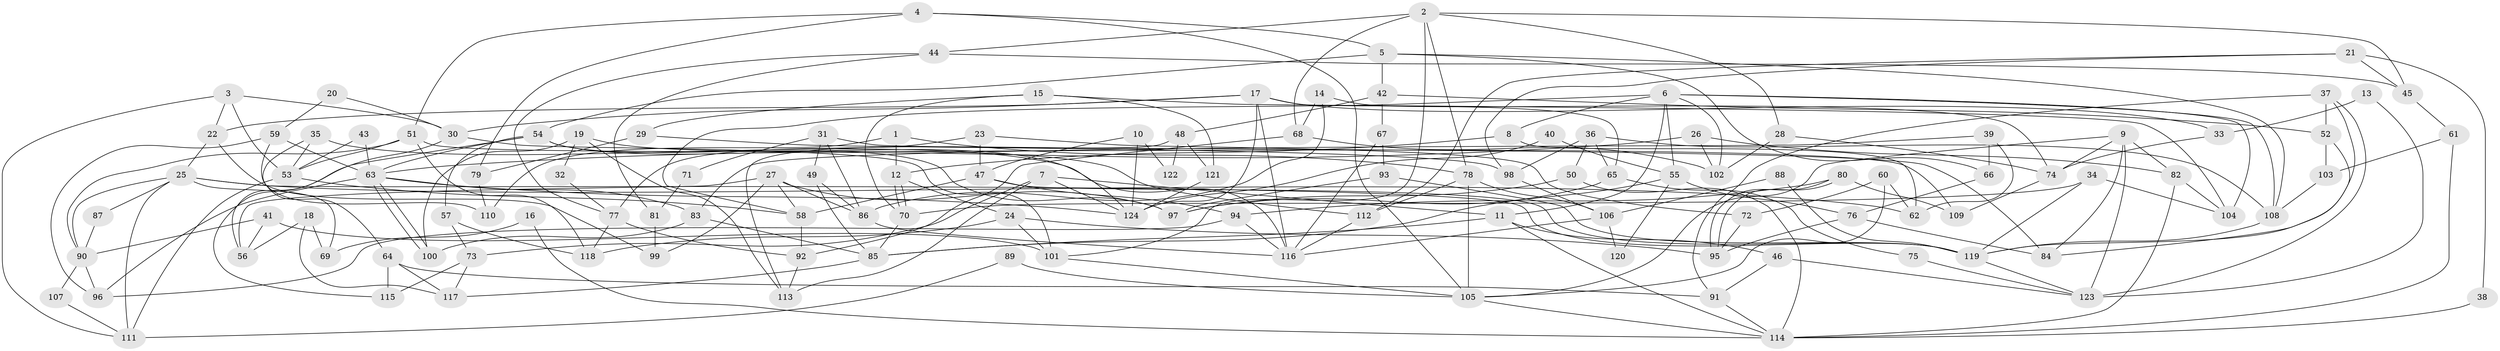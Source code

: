 // coarse degree distribution, {3: 0.14516129032258066, 5: 0.1774193548387097, 10: 0.04838709677419355, 4: 0.20967741935483872, 7: 0.11290322580645161, 9: 0.03225806451612903, 6: 0.1935483870967742, 8: 0.04838709677419355, 11: 0.016129032258064516, 2: 0.016129032258064516}
// Generated by graph-tools (version 1.1) at 2025/37/03/04/25 23:37:12]
// undirected, 124 vertices, 248 edges
graph export_dot {
  node [color=gray90,style=filled];
  1;
  2;
  3;
  4;
  5;
  6;
  7;
  8;
  9;
  10;
  11;
  12;
  13;
  14;
  15;
  16;
  17;
  18;
  19;
  20;
  21;
  22;
  23;
  24;
  25;
  26;
  27;
  28;
  29;
  30;
  31;
  32;
  33;
  34;
  35;
  36;
  37;
  38;
  39;
  40;
  41;
  42;
  43;
  44;
  45;
  46;
  47;
  48;
  49;
  50;
  51;
  52;
  53;
  54;
  55;
  56;
  57;
  58;
  59;
  60;
  61;
  62;
  63;
  64;
  65;
  66;
  67;
  68;
  69;
  70;
  71;
  72;
  73;
  74;
  75;
  76;
  77;
  78;
  79;
  80;
  81;
  82;
  83;
  84;
  85;
  86;
  87;
  88;
  89;
  90;
  91;
  92;
  93;
  94;
  95;
  96;
  97;
  98;
  99;
  100;
  101;
  102;
  103;
  104;
  105;
  106;
  107;
  108;
  109;
  110;
  111;
  112;
  113;
  114;
  115;
  116;
  117;
  118;
  119;
  120;
  121;
  122;
  123;
  124;
  1 -- 78;
  1 -- 110;
  1 -- 12;
  2 -- 45;
  2 -- 68;
  2 -- 28;
  2 -- 44;
  2 -- 78;
  2 -- 101;
  3 -- 53;
  3 -- 111;
  3 -- 22;
  3 -- 30;
  4 -- 5;
  4 -- 51;
  4 -- 79;
  4 -- 105;
  5 -- 42;
  5 -- 54;
  5 -- 66;
  5 -- 108;
  6 -- 58;
  6 -- 108;
  6 -- 8;
  6 -- 11;
  6 -- 55;
  6 -- 102;
  6 -- 104;
  7 -- 73;
  7 -- 11;
  7 -- 113;
  7 -- 124;
  8 -- 12;
  8 -- 62;
  9 -- 105;
  9 -- 123;
  9 -- 74;
  9 -- 82;
  9 -- 84;
  10 -- 124;
  10 -- 47;
  10 -- 122;
  11 -- 114;
  11 -- 46;
  11 -- 85;
  12 -- 70;
  12 -- 70;
  12 -- 24;
  13 -- 33;
  13 -- 123;
  14 -- 86;
  14 -- 74;
  14 -- 68;
  15 -- 70;
  15 -- 104;
  15 -- 29;
  15 -- 121;
  16 -- 114;
  16 -- 69;
  17 -- 124;
  17 -- 116;
  17 -- 22;
  17 -- 30;
  17 -- 33;
  17 -- 65;
  18 -- 117;
  18 -- 56;
  18 -- 69;
  19 -- 100;
  19 -- 113;
  19 -- 32;
  19 -- 112;
  20 -- 30;
  20 -- 59;
  21 -- 98;
  21 -- 112;
  21 -- 38;
  21 -- 45;
  22 -- 25;
  22 -- 99;
  23 -- 47;
  23 -- 72;
  23 -- 77;
  24 -- 101;
  24 -- 95;
  24 -- 118;
  25 -- 90;
  25 -- 62;
  25 -- 69;
  25 -- 87;
  25 -- 111;
  25 -- 119;
  26 -- 102;
  26 -- 82;
  26 -- 63;
  27 -- 97;
  27 -- 56;
  27 -- 58;
  27 -- 86;
  27 -- 99;
  28 -- 102;
  28 -- 74;
  29 -- 98;
  29 -- 79;
  30 -- 56;
  30 -- 101;
  31 -- 84;
  31 -- 86;
  31 -- 49;
  31 -- 71;
  32 -- 77;
  33 -- 74;
  34 -- 70;
  34 -- 119;
  34 -- 104;
  35 -- 116;
  35 -- 64;
  35 -- 53;
  36 -- 50;
  36 -- 108;
  36 -- 65;
  36 -- 98;
  37 -- 91;
  37 -- 52;
  37 -- 119;
  37 -- 123;
  38 -- 114;
  39 -- 62;
  39 -- 83;
  39 -- 66;
  40 -- 124;
  40 -- 55;
  41 -- 90;
  41 -- 101;
  41 -- 56;
  42 -- 52;
  42 -- 67;
  42 -- 48;
  43 -- 63;
  43 -- 53;
  44 -- 77;
  44 -- 45;
  44 -- 81;
  45 -- 61;
  46 -- 123;
  46 -- 91;
  47 -- 58;
  47 -- 119;
  47 -- 94;
  48 -- 121;
  48 -- 113;
  48 -- 122;
  49 -- 85;
  49 -- 86;
  50 -- 97;
  50 -- 114;
  51 -- 109;
  51 -- 118;
  51 -- 53;
  51 -- 90;
  52 -- 84;
  52 -- 103;
  53 -- 58;
  53 -- 111;
  54 -- 124;
  54 -- 63;
  54 -- 57;
  54 -- 97;
  54 -- 115;
  55 -- 76;
  55 -- 85;
  55 -- 120;
  57 -- 118;
  57 -- 73;
  58 -- 92;
  59 -- 63;
  59 -- 96;
  59 -- 110;
  60 -- 62;
  60 -- 105;
  60 -- 72;
  61 -- 114;
  61 -- 103;
  63 -- 100;
  63 -- 100;
  63 -- 83;
  63 -- 96;
  63 -- 124;
  64 -- 91;
  64 -- 117;
  64 -- 115;
  65 -- 75;
  65 -- 97;
  66 -- 76;
  67 -- 116;
  67 -- 93;
  68 -- 92;
  68 -- 102;
  70 -- 85;
  71 -- 81;
  72 -- 95;
  73 -- 115;
  73 -- 117;
  74 -- 109;
  75 -- 123;
  76 -- 95;
  76 -- 84;
  77 -- 92;
  77 -- 118;
  78 -- 105;
  78 -- 106;
  78 -- 112;
  79 -- 110;
  80 -- 94;
  80 -- 95;
  80 -- 95;
  80 -- 109;
  81 -- 99;
  82 -- 104;
  82 -- 114;
  83 -- 85;
  83 -- 100;
  85 -- 117;
  86 -- 116;
  87 -- 90;
  88 -- 106;
  88 -- 119;
  89 -- 111;
  89 -- 105;
  90 -- 96;
  90 -- 107;
  91 -- 114;
  92 -- 113;
  93 -- 97;
  93 -- 119;
  94 -- 116;
  94 -- 96;
  98 -- 106;
  101 -- 105;
  103 -- 108;
  105 -- 114;
  106 -- 116;
  106 -- 120;
  107 -- 111;
  108 -- 119;
  112 -- 116;
  119 -- 123;
  121 -- 124;
}
